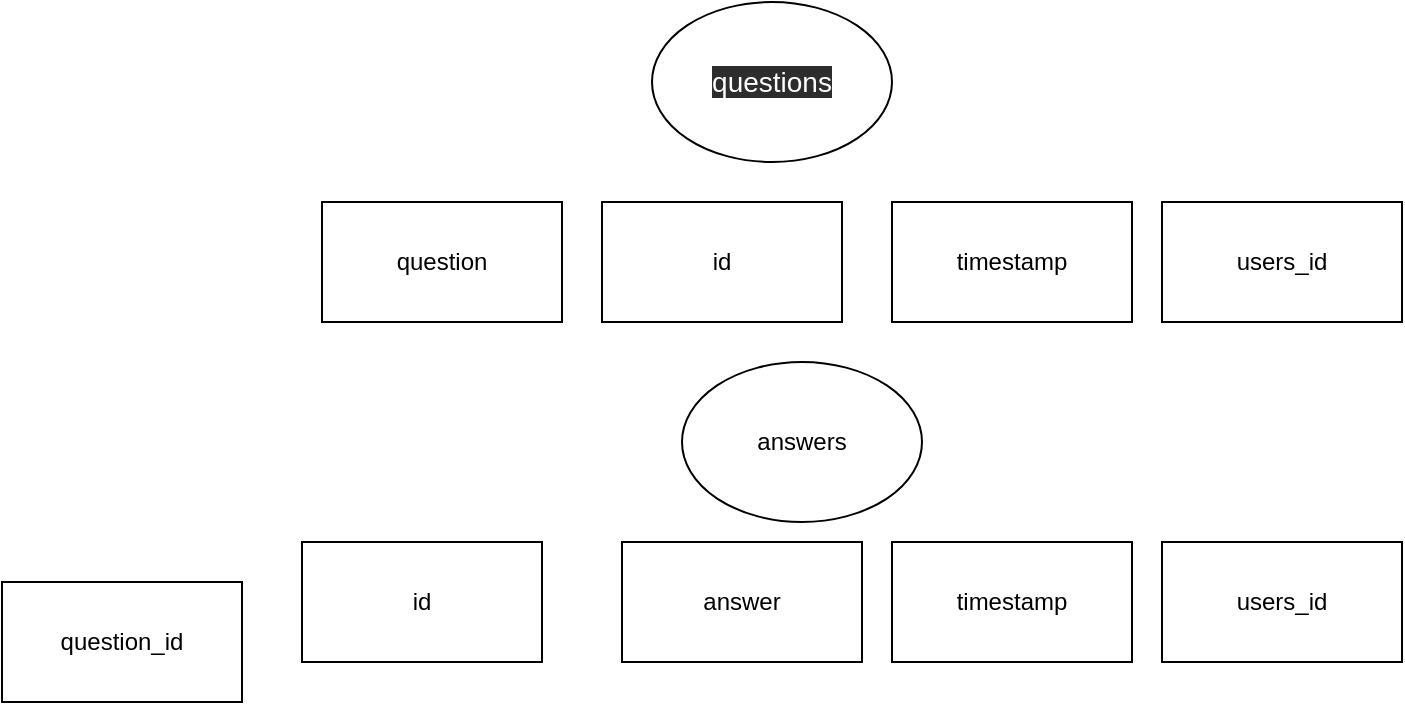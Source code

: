 <mxfile>
    <diagram id="owPcXOuO-izDIypDYFWp" name="Page-1">
        <mxGraphModel dx="1574" dy="349" grid="1" gridSize="10" guides="1" tooltips="1" connect="1" arrows="1" fold="1" page="1" pageScale="1" pageWidth="850" pageHeight="1100" math="0" shadow="0">
            <root>
                <mxCell id="0"/>
                <mxCell id="1" parent="0"/>
                <mxCell id="2" value="&lt;span style=&quot;color: rgb(255 , 255 , 255) ; font-family: , &amp;#34;blinkmacsystemfont&amp;#34; , &amp;#34;segoe ui&amp;#34; , , &amp;#34;apple color emoji&amp;#34; , &amp;#34;segoe ui emoji&amp;#34; , &amp;#34;segoe ui web&amp;#34; , sans-serif ; font-size: 14px ; background-color: rgb(45 , 45 , 45)&quot;&gt;questions&lt;/span&gt;" style="ellipse;whiteSpace=wrap;html=1;" vertex="1" parent="1">
                    <mxGeometry x="305" y="40" width="120" height="80" as="geometry"/>
                </mxCell>
                <mxCell id="3" value="question" style="rounded=0;whiteSpace=wrap;html=1;" vertex="1" parent="1">
                    <mxGeometry x="140" y="140" width="120" height="60" as="geometry"/>
                </mxCell>
                <mxCell id="4" value="id" style="rounded=0;whiteSpace=wrap;html=1;" vertex="1" parent="1">
                    <mxGeometry x="280" y="140" width="120" height="60" as="geometry"/>
                </mxCell>
                <mxCell id="5" value="timestamp" style="rounded=0;whiteSpace=wrap;html=1;" vertex="1" parent="1">
                    <mxGeometry x="425" y="140" width="120" height="60" as="geometry"/>
                </mxCell>
                <mxCell id="6" value="users_id&lt;br&gt;" style="rounded=0;whiteSpace=wrap;html=1;" vertex="1" parent="1">
                    <mxGeometry x="560" y="140" width="120" height="60" as="geometry"/>
                </mxCell>
                <mxCell id="7" value="answers" style="ellipse;whiteSpace=wrap;html=1;" vertex="1" parent="1">
                    <mxGeometry x="320" y="220" width="120" height="80" as="geometry"/>
                </mxCell>
                <mxCell id="8" value="answer" style="rounded=0;whiteSpace=wrap;html=1;" vertex="1" parent="1">
                    <mxGeometry x="290" y="310" width="120" height="60" as="geometry"/>
                </mxCell>
                <mxCell id="9" value="id" style="rounded=0;whiteSpace=wrap;html=1;" vertex="1" parent="1">
                    <mxGeometry x="130" y="310" width="120" height="60" as="geometry"/>
                </mxCell>
                <mxCell id="10" value="timestamp" style="rounded=0;whiteSpace=wrap;html=1;" vertex="1" parent="1">
                    <mxGeometry x="425" y="310" width="120" height="60" as="geometry"/>
                </mxCell>
                <mxCell id="11" value="users_id&lt;br&gt;" style="rounded=0;whiteSpace=wrap;html=1;" vertex="1" parent="1">
                    <mxGeometry x="560" y="310" width="120" height="60" as="geometry"/>
                </mxCell>
                <mxCell id="12" value="question_id" style="rounded=0;whiteSpace=wrap;html=1;" vertex="1" parent="1">
                    <mxGeometry x="-20" y="330" width="120" height="60" as="geometry"/>
                </mxCell>
            </root>
        </mxGraphModel>
    </diagram>
</mxfile>